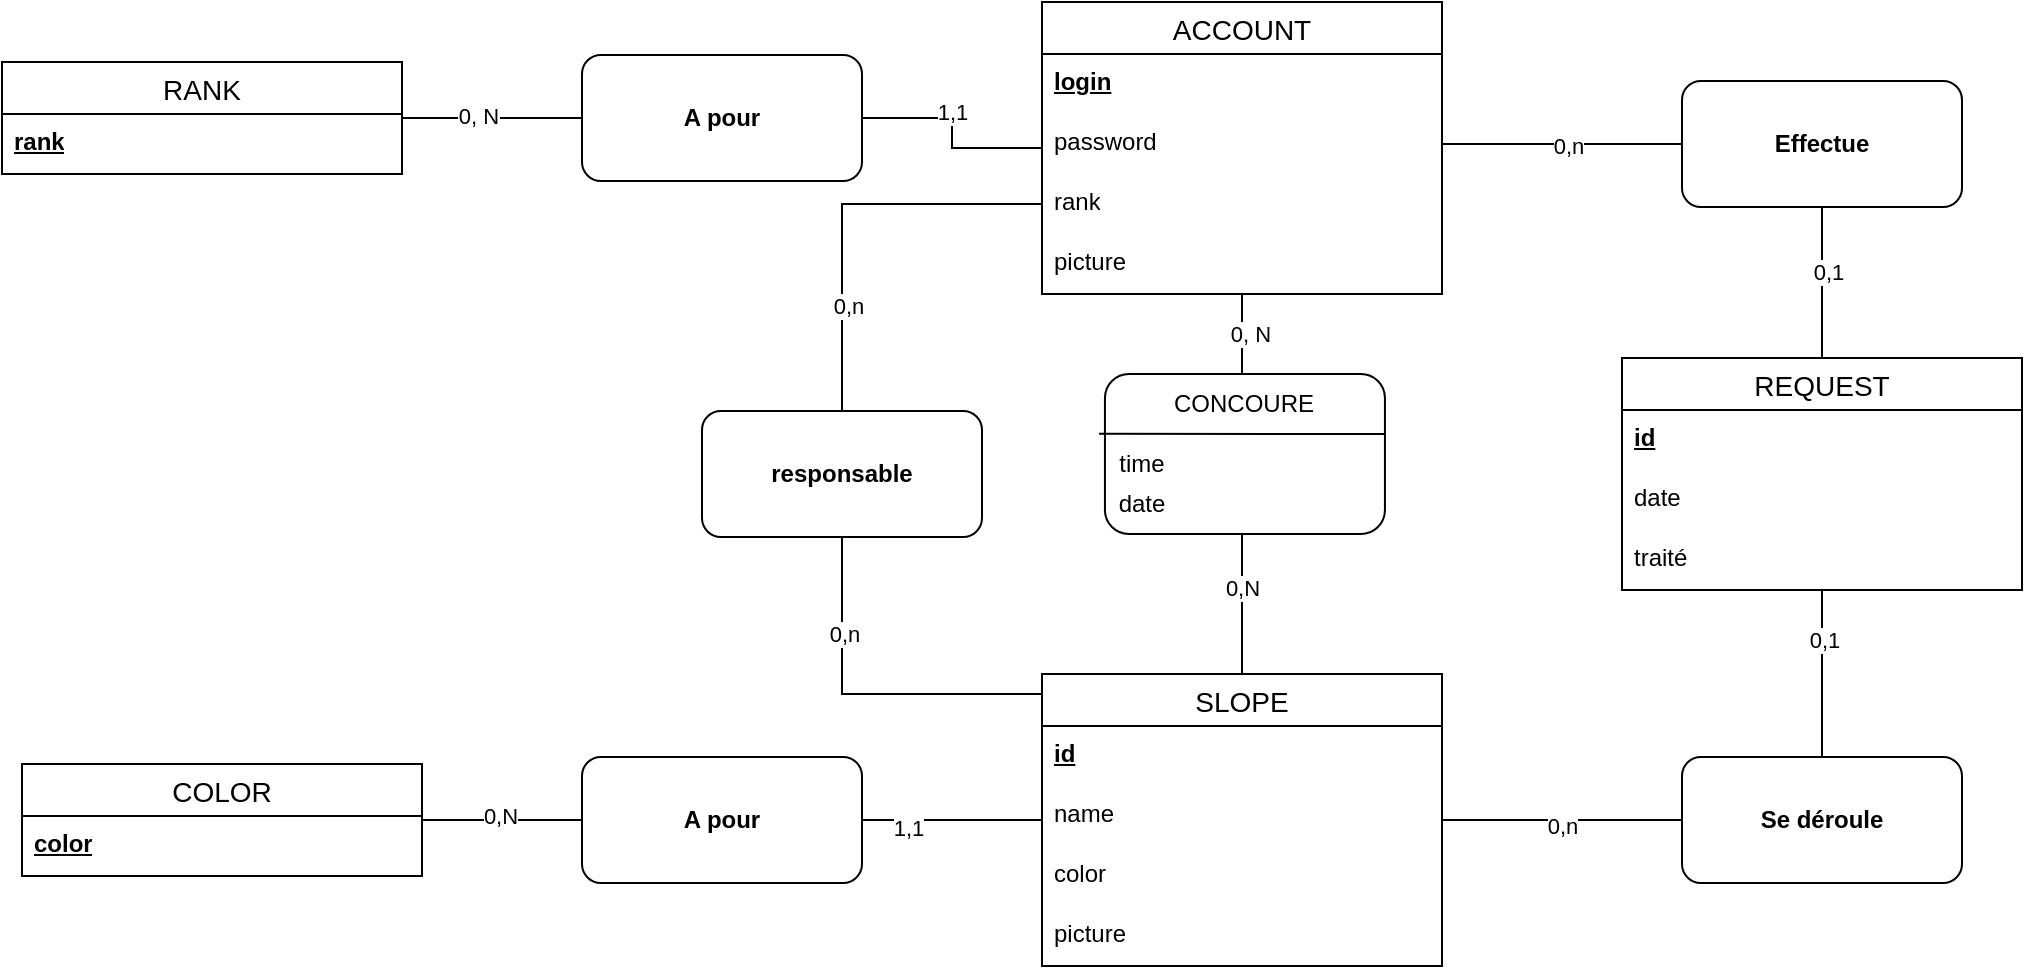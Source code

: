<mxfile version="22.0.2" type="device">
  <diagram id="C5RBs43oDa-KdzZeNtuy" name="Page-1">
    <mxGraphModel dx="1761" dy="611" grid="1" gridSize="10" guides="1" tooltips="1" connect="1" arrows="1" fold="1" page="1" pageScale="1" pageWidth="827" pageHeight="1169" math="0" shadow="0">
      <root>
        <mxCell id="WIyWlLk6GJQsqaUBKTNV-0" />
        <mxCell id="WIyWlLk6GJQsqaUBKTNV-1" parent="WIyWlLk6GJQsqaUBKTNV-0" />
        <mxCell id="L_L1d5lK6xhlzq5mwbAg-33" style="edgeStyle=orthogonalEdgeStyle;rounded=0;orthogonalLoop=1;jettySize=auto;html=1;entryX=1;entryY=0.5;entryDx=0;entryDy=0;endArrow=none;endFill=0;" parent="WIyWlLk6GJQsqaUBKTNV-1" source="L_L1d5lK6xhlzq5mwbAg-37" target="L_L1d5lK6xhlzq5mwbAg-59" edge="1">
          <mxGeometry relative="1" as="geometry" />
        </mxCell>
        <mxCell id="L_L1d5lK6xhlzq5mwbAg-34" value="1,1" style="edgeLabel;html=1;align=center;verticalAlign=middle;resizable=0;points=[];" parent="L_L1d5lK6xhlzq5mwbAg-33" vertex="1" connectable="0">
          <mxGeometry x="0.142" y="-3" relative="1" as="geometry">
            <mxPoint as="offset" />
          </mxGeometry>
        </mxCell>
        <mxCell id="L_L1d5lK6xhlzq5mwbAg-35" style="edgeStyle=orthogonalEdgeStyle;rounded=0;orthogonalLoop=1;jettySize=auto;html=1;endArrow=none;endFill=0;" parent="WIyWlLk6GJQsqaUBKTNV-1" source="L_L1d5lK6xhlzq5mwbAg-37" edge="1">
          <mxGeometry relative="1" as="geometry">
            <mxPoint x="280" y="260" as="targetPoint" />
          </mxGeometry>
        </mxCell>
        <mxCell id="L_L1d5lK6xhlzq5mwbAg-36" value="0, N" style="edgeLabel;html=1;align=center;verticalAlign=middle;resizable=0;points=[];" parent="L_L1d5lK6xhlzq5mwbAg-35" vertex="1" connectable="0">
          <mxGeometry x="-0.221" y="4" relative="1" as="geometry">
            <mxPoint as="offset" />
          </mxGeometry>
        </mxCell>
        <mxCell id="L_L1d5lK6xhlzq5mwbAg-37" value="ACCOUNT" style="swimlane;fontStyle=0;childLayout=stackLayout;horizontal=1;startSize=26;horizontalStack=0;resizeParent=1;resizeParentMax=0;resizeLast=0;collapsible=1;marginBottom=0;align=center;fontSize=14;" parent="WIyWlLk6GJQsqaUBKTNV-1" vertex="1">
          <mxGeometry x="180" y="64" width="200" height="146" as="geometry" />
        </mxCell>
        <mxCell id="L_L1d5lK6xhlzq5mwbAg-38" value="&lt;b&gt;&lt;u&gt;login&lt;/u&gt;&lt;/b&gt;" style="text;strokeColor=none;fillColor=none;spacingLeft=4;spacingRight=4;overflow=hidden;rotatable=0;points=[[0,0.5],[1,0.5]];portConstraint=eastwest;fontSize=12;whiteSpace=wrap;html=1;" parent="L_L1d5lK6xhlzq5mwbAg-37" vertex="1">
          <mxGeometry y="26" width="200" height="30" as="geometry" />
        </mxCell>
        <mxCell id="L_L1d5lK6xhlzq5mwbAg-39" value="password" style="text;strokeColor=none;fillColor=none;spacingLeft=4;spacingRight=4;overflow=hidden;rotatable=0;points=[[0,0.5],[1,0.5]];portConstraint=eastwest;fontSize=12;whiteSpace=wrap;html=1;" parent="L_L1d5lK6xhlzq5mwbAg-37" vertex="1">
          <mxGeometry y="56" width="200" height="30" as="geometry" />
        </mxCell>
        <mxCell id="L_L1d5lK6xhlzq5mwbAg-40" value="rank" style="text;strokeColor=none;fillColor=none;spacingLeft=4;spacingRight=4;overflow=hidden;rotatable=0;points=[[0,0.5],[1,0.5]];portConstraint=eastwest;fontSize=12;whiteSpace=wrap;html=1;" parent="L_L1d5lK6xhlzq5mwbAg-37" vertex="1">
          <mxGeometry y="86" width="200" height="30" as="geometry" />
        </mxCell>
        <mxCell id="L_L1d5lK6xhlzq5mwbAg-41" value="picture" style="text;strokeColor=none;fillColor=none;spacingLeft=4;spacingRight=4;overflow=hidden;rotatable=0;points=[[0,0.5],[1,0.5]];portConstraint=eastwest;fontSize=12;whiteSpace=wrap;html=1;" parent="L_L1d5lK6xhlzq5mwbAg-37" vertex="1">
          <mxGeometry y="116" width="200" height="30" as="geometry" />
        </mxCell>
        <mxCell id="L_L1d5lK6xhlzq5mwbAg-42" style="edgeStyle=orthogonalEdgeStyle;rounded=0;orthogonalLoop=1;jettySize=auto;html=1;entryX=0;entryY=0.5;entryDx=0;entryDy=0;endArrow=none;endFill=0;" parent="WIyWlLk6GJQsqaUBKTNV-1" source="L_L1d5lK6xhlzq5mwbAg-44" target="L_L1d5lK6xhlzq5mwbAg-59" edge="1">
          <mxGeometry relative="1" as="geometry" />
        </mxCell>
        <mxCell id="L_L1d5lK6xhlzq5mwbAg-43" value="0, N" style="edgeLabel;html=1;align=center;verticalAlign=middle;resizable=0;points=[];" parent="L_L1d5lK6xhlzq5mwbAg-42" vertex="1" connectable="0">
          <mxGeometry x="-0.167" y="1" relative="1" as="geometry">
            <mxPoint as="offset" />
          </mxGeometry>
        </mxCell>
        <mxCell id="L_L1d5lK6xhlzq5mwbAg-44" value="RANK" style="swimlane;fontStyle=0;childLayout=stackLayout;horizontal=1;startSize=26;horizontalStack=0;resizeParent=1;resizeParentMax=0;resizeLast=0;collapsible=1;marginBottom=0;align=center;fontSize=14;" parent="WIyWlLk6GJQsqaUBKTNV-1" vertex="1">
          <mxGeometry x="-340" y="94" width="200" height="56" as="geometry" />
        </mxCell>
        <mxCell id="L_L1d5lK6xhlzq5mwbAg-45" value="&lt;b&gt;&lt;u&gt;rank&lt;/u&gt;&lt;/b&gt;" style="text;strokeColor=none;fillColor=none;spacingLeft=4;spacingRight=4;overflow=hidden;rotatable=0;points=[[0,0.5],[1,0.5]];portConstraint=eastwest;fontSize=12;whiteSpace=wrap;html=1;" parent="L_L1d5lK6xhlzq5mwbAg-44" vertex="1">
          <mxGeometry y="26" width="200" height="30" as="geometry" />
        </mxCell>
        <mxCell id="L_L1d5lK6xhlzq5mwbAg-46" style="edgeStyle=orthogonalEdgeStyle;rounded=0;orthogonalLoop=1;jettySize=auto;html=1;endArrow=none;endFill=0;" parent="WIyWlLk6GJQsqaUBKTNV-1" source="L_L1d5lK6xhlzq5mwbAg-50" edge="1">
          <mxGeometry relative="1" as="geometry">
            <mxPoint x="280" y="323.0" as="targetPoint" />
          </mxGeometry>
        </mxCell>
        <mxCell id="L_L1d5lK6xhlzq5mwbAg-47" value="0,N" style="edgeLabel;html=1;align=center;verticalAlign=middle;resizable=0;points=[];" parent="L_L1d5lK6xhlzq5mwbAg-46" vertex="1" connectable="0">
          <mxGeometry x="0.125" y="1" relative="1" as="geometry">
            <mxPoint as="offset" />
          </mxGeometry>
        </mxCell>
        <mxCell id="L_L1d5lK6xhlzq5mwbAg-48" style="edgeStyle=orthogonalEdgeStyle;rounded=0;orthogonalLoop=1;jettySize=auto;html=1;entryX=1;entryY=0.5;entryDx=0;entryDy=0;endArrow=none;endFill=0;" parent="WIyWlLk6GJQsqaUBKTNV-1" source="L_L1d5lK6xhlzq5mwbAg-50" target="L_L1d5lK6xhlzq5mwbAg-64" edge="1">
          <mxGeometry relative="1" as="geometry" />
        </mxCell>
        <mxCell id="L_L1d5lK6xhlzq5mwbAg-49" value="1,1" style="edgeLabel;html=1;align=center;verticalAlign=middle;resizable=0;points=[];" parent="L_L1d5lK6xhlzq5mwbAg-48" vertex="1" connectable="0">
          <mxGeometry x="0.484" y="4" relative="1" as="geometry">
            <mxPoint as="offset" />
          </mxGeometry>
        </mxCell>
        <mxCell id="z3tirdCvR7az3a3g2ln4-16" style="edgeStyle=orthogonalEdgeStyle;rounded=0;orthogonalLoop=1;jettySize=auto;html=1;endArrow=none;endFill=0;" edge="1" parent="WIyWlLk6GJQsqaUBKTNV-1" source="L_L1d5lK6xhlzq5mwbAg-50" target="z3tirdCvR7az3a3g2ln4-12">
          <mxGeometry relative="1" as="geometry" />
        </mxCell>
        <mxCell id="z3tirdCvR7az3a3g2ln4-20" value="0,n" style="edgeLabel;html=1;align=center;verticalAlign=middle;resizable=0;points=[];" vertex="1" connectable="0" parent="z3tirdCvR7az3a3g2ln4-16">
          <mxGeometry x="-0.006" y="-3" relative="1" as="geometry">
            <mxPoint as="offset" />
          </mxGeometry>
        </mxCell>
        <mxCell id="L_L1d5lK6xhlzq5mwbAg-50" value="SLOPE" style="swimlane;fontStyle=0;childLayout=stackLayout;horizontal=1;startSize=26;horizontalStack=0;resizeParent=1;resizeParentMax=0;resizeLast=0;collapsible=1;marginBottom=0;align=center;fontSize=14;" parent="WIyWlLk6GJQsqaUBKTNV-1" vertex="1">
          <mxGeometry x="180" y="400" width="200" height="146" as="geometry" />
        </mxCell>
        <mxCell id="L_L1d5lK6xhlzq5mwbAg-51" value="&lt;b&gt;&lt;u&gt;id&lt;/u&gt;&lt;/b&gt;" style="text;strokeColor=none;fillColor=none;spacingLeft=4;spacingRight=4;overflow=hidden;rotatable=0;points=[[0,0.5],[1,0.5]];portConstraint=eastwest;fontSize=12;whiteSpace=wrap;html=1;" parent="L_L1d5lK6xhlzq5mwbAg-50" vertex="1">
          <mxGeometry y="26" width="200" height="30" as="geometry" />
        </mxCell>
        <mxCell id="L_L1d5lK6xhlzq5mwbAg-52" value="name" style="text;strokeColor=none;fillColor=none;spacingLeft=4;spacingRight=4;overflow=hidden;rotatable=0;points=[[0,0.5],[1,0.5]];portConstraint=eastwest;fontSize=12;whiteSpace=wrap;html=1;" parent="L_L1d5lK6xhlzq5mwbAg-50" vertex="1">
          <mxGeometry y="56" width="200" height="30" as="geometry" />
        </mxCell>
        <mxCell id="L_L1d5lK6xhlzq5mwbAg-53" value="color" style="text;strokeColor=none;fillColor=none;spacingLeft=4;spacingRight=4;overflow=hidden;rotatable=0;points=[[0,0.5],[1,0.5]];portConstraint=eastwest;fontSize=12;whiteSpace=wrap;html=1;" parent="L_L1d5lK6xhlzq5mwbAg-50" vertex="1">
          <mxGeometry y="86" width="200" height="30" as="geometry" />
        </mxCell>
        <mxCell id="L_L1d5lK6xhlzq5mwbAg-54" value="picture" style="text;strokeColor=none;fillColor=none;spacingLeft=4;spacingRight=4;overflow=hidden;rotatable=0;points=[[0,0.5],[1,0.5]];portConstraint=eastwest;fontSize=12;whiteSpace=wrap;html=1;" parent="L_L1d5lK6xhlzq5mwbAg-50" vertex="1">
          <mxGeometry y="116" width="200" height="30" as="geometry" />
        </mxCell>
        <mxCell id="L_L1d5lK6xhlzq5mwbAg-55" style="edgeStyle=orthogonalEdgeStyle;rounded=0;orthogonalLoop=1;jettySize=auto;html=1;endArrow=none;endFill=0;" parent="WIyWlLk6GJQsqaUBKTNV-1" source="L_L1d5lK6xhlzq5mwbAg-57" target="L_L1d5lK6xhlzq5mwbAg-64" edge="1">
          <mxGeometry relative="1" as="geometry" />
        </mxCell>
        <mxCell id="L_L1d5lK6xhlzq5mwbAg-56" value="0,N" style="edgeLabel;html=1;align=center;verticalAlign=middle;resizable=0;points=[];" parent="L_L1d5lK6xhlzq5mwbAg-55" vertex="1" connectable="0">
          <mxGeometry x="-0.032" y="2" relative="1" as="geometry">
            <mxPoint as="offset" />
          </mxGeometry>
        </mxCell>
        <mxCell id="L_L1d5lK6xhlzq5mwbAg-57" value="COLOR" style="swimlane;fontStyle=0;childLayout=stackLayout;horizontal=1;startSize=26;horizontalStack=0;resizeParent=1;resizeParentMax=0;resizeLast=0;collapsible=1;marginBottom=0;align=center;fontSize=14;" parent="WIyWlLk6GJQsqaUBKTNV-1" vertex="1">
          <mxGeometry x="-330" y="445" width="200" height="56" as="geometry" />
        </mxCell>
        <mxCell id="L_L1d5lK6xhlzq5mwbAg-58" value="&lt;b&gt;&lt;u&gt;color&lt;/u&gt;&lt;/b&gt;" style="text;strokeColor=none;fillColor=none;spacingLeft=4;spacingRight=4;overflow=hidden;rotatable=0;points=[[0,0.5],[1,0.5]];portConstraint=eastwest;fontSize=12;whiteSpace=wrap;html=1;" parent="L_L1d5lK6xhlzq5mwbAg-57" vertex="1">
          <mxGeometry y="26" width="200" height="30" as="geometry" />
        </mxCell>
        <mxCell id="L_L1d5lK6xhlzq5mwbAg-59" value="A pour" style="fontStyle=1;whiteSpace=wrap;html=1;rounded=1;" parent="WIyWlLk6GJQsqaUBKTNV-1" vertex="1">
          <mxGeometry x="-50" y="90.5" width="140" height="63" as="geometry" />
        </mxCell>
        <mxCell id="L_L1d5lK6xhlzq5mwbAg-60" value="" style="fontStyle=1;whiteSpace=wrap;html=1;rounded=1;" parent="WIyWlLk6GJQsqaUBKTNV-1" vertex="1">
          <mxGeometry x="211.47" y="250" width="140" height="80" as="geometry" />
        </mxCell>
        <mxCell id="L_L1d5lK6xhlzq5mwbAg-61" value="" style="endArrow=none;html=1;rounded=0;exitX=-0.021;exitY=0.374;exitDx=0;exitDy=0;exitPerimeter=0;" parent="WIyWlLk6GJQsqaUBKTNV-1" source="L_L1d5lK6xhlzq5mwbAg-60" edge="1">
          <mxGeometry width="50" height="50" relative="1" as="geometry">
            <mxPoint x="181.47" y="330" as="sourcePoint" />
            <mxPoint x="351.47" y="280" as="targetPoint" />
          </mxGeometry>
        </mxCell>
        <mxCell id="L_L1d5lK6xhlzq5mwbAg-62" value="CONCOURE" style="text;html=1;strokeColor=none;fillColor=none;align=center;verticalAlign=middle;whiteSpace=wrap;rounded=0;" parent="WIyWlLk6GJQsqaUBKTNV-1" vertex="1">
          <mxGeometry x="251" y="250" width="60" height="30" as="geometry" />
        </mxCell>
        <mxCell id="L_L1d5lK6xhlzq5mwbAg-63" value="time" style="text;html=1;strokeColor=none;fillColor=none;align=center;verticalAlign=middle;whiteSpace=wrap;rounded=0;" parent="WIyWlLk6GJQsqaUBKTNV-1" vertex="1">
          <mxGeometry x="200" y="280" width="60" height="30" as="geometry" />
        </mxCell>
        <mxCell id="L_L1d5lK6xhlzq5mwbAg-64" value="A pour" style="fontStyle=1;whiteSpace=wrap;html=1;rounded=1;" parent="WIyWlLk6GJQsqaUBKTNV-1" vertex="1">
          <mxGeometry x="-50" y="441.5" width="140" height="63" as="geometry" />
        </mxCell>
        <mxCell id="L_L1d5lK6xhlzq5mwbAg-65" value="date" style="text;html=1;strokeColor=none;fillColor=none;align=center;verticalAlign=middle;whiteSpace=wrap;rounded=0;" parent="WIyWlLk6GJQsqaUBKTNV-1" vertex="1">
          <mxGeometry x="200" y="300" width="60" height="30" as="geometry" />
        </mxCell>
        <mxCell id="z3tirdCvR7az3a3g2ln4-3" style="edgeStyle=orthogonalEdgeStyle;rounded=0;orthogonalLoop=1;jettySize=auto;html=1;entryX=1;entryY=0.5;entryDx=0;entryDy=0;endArrow=none;endFill=0;" edge="1" parent="WIyWlLk6GJQsqaUBKTNV-1" source="z3tirdCvR7az3a3g2ln4-1" target="L_L1d5lK6xhlzq5mwbAg-39">
          <mxGeometry relative="1" as="geometry" />
        </mxCell>
        <mxCell id="z3tirdCvR7az3a3g2ln4-5" value="0,n" style="edgeLabel;html=1;align=center;verticalAlign=middle;resizable=0;points=[];" vertex="1" connectable="0" parent="z3tirdCvR7az3a3g2ln4-3">
          <mxGeometry x="-0.054" y="1" relative="1" as="geometry">
            <mxPoint as="offset" />
          </mxGeometry>
        </mxCell>
        <mxCell id="z3tirdCvR7az3a3g2ln4-1" value="Effectue" style="fontStyle=1;whiteSpace=wrap;html=1;rounded=1;" vertex="1" parent="WIyWlLk6GJQsqaUBKTNV-1">
          <mxGeometry x="500" y="103.5" width="140" height="63" as="geometry" />
        </mxCell>
        <mxCell id="z3tirdCvR7az3a3g2ln4-15" style="edgeStyle=orthogonalEdgeStyle;rounded=0;orthogonalLoop=1;jettySize=auto;html=1;endArrow=none;endFill=0;" edge="1" parent="WIyWlLk6GJQsqaUBKTNV-1" source="z3tirdCvR7az3a3g2ln4-7" target="z3tirdCvR7az3a3g2ln4-1">
          <mxGeometry relative="1" as="geometry" />
        </mxCell>
        <mxCell id="z3tirdCvR7az3a3g2ln4-22" value="0,1" style="edgeLabel;html=1;align=center;verticalAlign=middle;resizable=0;points=[];" vertex="1" connectable="0" parent="z3tirdCvR7az3a3g2ln4-15">
          <mxGeometry x="0.142" y="-3" relative="1" as="geometry">
            <mxPoint as="offset" />
          </mxGeometry>
        </mxCell>
        <mxCell id="z3tirdCvR7az3a3g2ln4-17" style="edgeStyle=orthogonalEdgeStyle;rounded=0;orthogonalLoop=1;jettySize=auto;html=1;endArrow=none;endFill=0;" edge="1" parent="WIyWlLk6GJQsqaUBKTNV-1" source="z3tirdCvR7az3a3g2ln4-7" target="z3tirdCvR7az3a3g2ln4-12">
          <mxGeometry relative="1" as="geometry" />
        </mxCell>
        <mxCell id="z3tirdCvR7az3a3g2ln4-21" value="0,1" style="edgeLabel;html=1;align=center;verticalAlign=middle;resizable=0;points=[];" vertex="1" connectable="0" parent="z3tirdCvR7az3a3g2ln4-17">
          <mxGeometry x="-0.407" y="1" relative="1" as="geometry">
            <mxPoint as="offset" />
          </mxGeometry>
        </mxCell>
        <mxCell id="z3tirdCvR7az3a3g2ln4-7" value="REQUEST" style="swimlane;fontStyle=0;childLayout=stackLayout;horizontal=1;startSize=26;horizontalStack=0;resizeParent=1;resizeParentMax=0;resizeLast=0;collapsible=1;marginBottom=0;align=center;fontSize=14;" vertex="1" parent="WIyWlLk6GJQsqaUBKTNV-1">
          <mxGeometry x="470" y="242" width="200" height="116" as="geometry" />
        </mxCell>
        <mxCell id="z3tirdCvR7az3a3g2ln4-8" value="&lt;b&gt;&lt;u&gt;id&lt;/u&gt;&lt;/b&gt;" style="text;strokeColor=none;fillColor=none;spacingLeft=4;spacingRight=4;overflow=hidden;rotatable=0;points=[[0,0.5],[1,0.5]];portConstraint=eastwest;fontSize=12;whiteSpace=wrap;html=1;" vertex="1" parent="z3tirdCvR7az3a3g2ln4-7">
          <mxGeometry y="26" width="200" height="30" as="geometry" />
        </mxCell>
        <mxCell id="z3tirdCvR7az3a3g2ln4-19" value="date" style="text;strokeColor=none;fillColor=none;spacingLeft=4;spacingRight=4;overflow=hidden;rotatable=0;points=[[0,0.5],[1,0.5]];portConstraint=eastwest;fontSize=12;whiteSpace=wrap;html=1;" vertex="1" parent="z3tirdCvR7az3a3g2ln4-7">
          <mxGeometry y="56" width="200" height="30" as="geometry" />
        </mxCell>
        <mxCell id="z3tirdCvR7az3a3g2ln4-23" value="traité" style="text;strokeColor=none;fillColor=none;spacingLeft=4;spacingRight=4;overflow=hidden;rotatable=0;points=[[0,0.5],[1,0.5]];portConstraint=eastwest;fontSize=12;whiteSpace=wrap;html=1;" vertex="1" parent="z3tirdCvR7az3a3g2ln4-7">
          <mxGeometry y="86" width="200" height="30" as="geometry" />
        </mxCell>
        <mxCell id="z3tirdCvR7az3a3g2ln4-12" value="Se déroule" style="fontStyle=1;whiteSpace=wrap;html=1;rounded=1;" vertex="1" parent="WIyWlLk6GJQsqaUBKTNV-1">
          <mxGeometry x="500" y="441.5" width="140" height="63" as="geometry" />
        </mxCell>
        <mxCell id="z3tirdCvR7az3a3g2ln4-29" style="edgeStyle=orthogonalEdgeStyle;rounded=0;orthogonalLoop=1;jettySize=auto;html=1;entryX=0;entryY=0.5;entryDx=0;entryDy=0;endArrow=none;endFill=0;" edge="1" parent="WIyWlLk6GJQsqaUBKTNV-1" source="z3tirdCvR7az3a3g2ln4-25" target="L_L1d5lK6xhlzq5mwbAg-40">
          <mxGeometry relative="1" as="geometry" />
        </mxCell>
        <mxCell id="z3tirdCvR7az3a3g2ln4-31" value="0,n" style="edgeLabel;html=1;align=center;verticalAlign=middle;resizable=0;points=[];" vertex="1" connectable="0" parent="z3tirdCvR7az3a3g2ln4-29">
          <mxGeometry x="-0.481" y="-3" relative="1" as="geometry">
            <mxPoint as="offset" />
          </mxGeometry>
        </mxCell>
        <mxCell id="z3tirdCvR7az3a3g2ln4-30" style="edgeStyle=orthogonalEdgeStyle;rounded=0;orthogonalLoop=1;jettySize=auto;html=1;entryX=0;entryY=0.5;entryDx=0;entryDy=0;endArrow=none;endFill=0;" edge="1" parent="WIyWlLk6GJQsqaUBKTNV-1" source="z3tirdCvR7az3a3g2ln4-25" target="L_L1d5lK6xhlzq5mwbAg-51">
          <mxGeometry relative="1" as="geometry">
            <Array as="points">
              <mxPoint x="80" y="410" />
              <mxPoint x="180" y="410" />
            </Array>
          </mxGeometry>
        </mxCell>
        <mxCell id="z3tirdCvR7az3a3g2ln4-32" value="0,n" style="edgeLabel;html=1;align=center;verticalAlign=middle;resizable=0;points=[];" vertex="1" connectable="0" parent="z3tirdCvR7az3a3g2ln4-30">
          <mxGeometry x="-0.54" y="1" relative="1" as="geometry">
            <mxPoint as="offset" />
          </mxGeometry>
        </mxCell>
        <mxCell id="z3tirdCvR7az3a3g2ln4-25" value="responsable" style="fontStyle=1;whiteSpace=wrap;html=1;rounded=1;" vertex="1" parent="WIyWlLk6GJQsqaUBKTNV-1">
          <mxGeometry x="10" y="268.5" width="140" height="63" as="geometry" />
        </mxCell>
      </root>
    </mxGraphModel>
  </diagram>
</mxfile>

